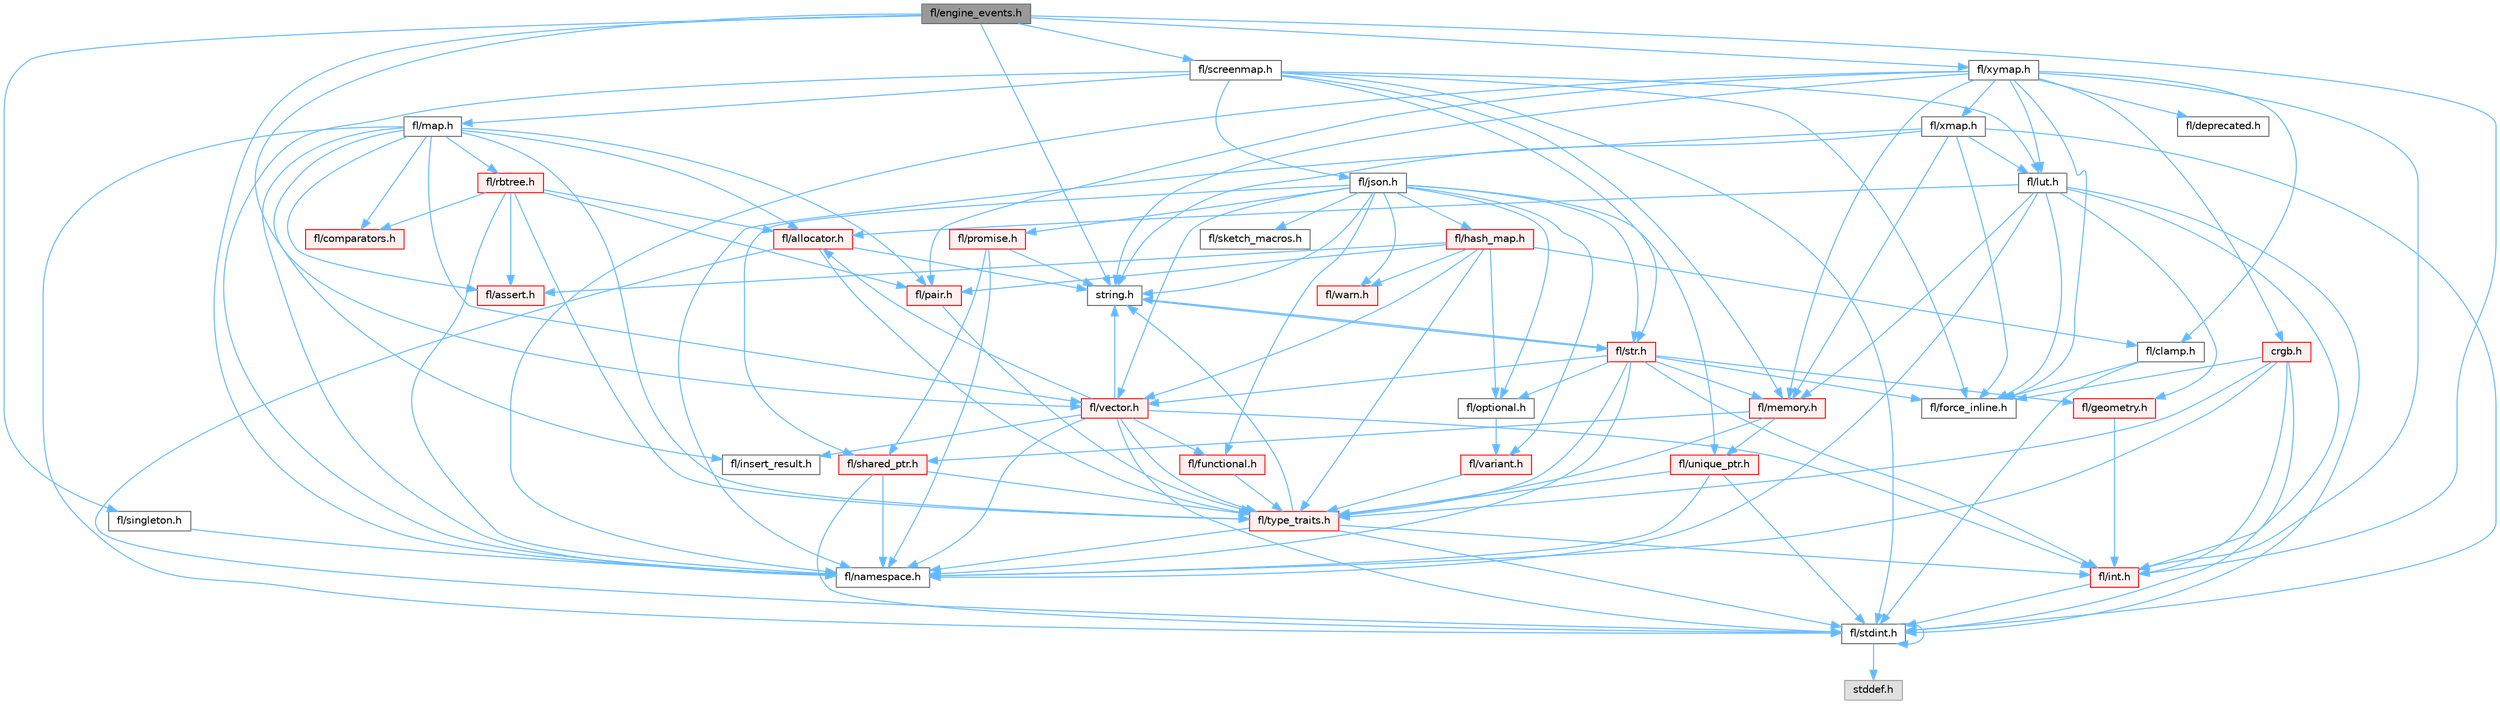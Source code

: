 digraph "fl/engine_events.h"
{
 // INTERACTIVE_SVG=YES
 // LATEX_PDF_SIZE
  bgcolor="transparent";
  edge [fontname=Helvetica,fontsize=10,labelfontname=Helvetica,labelfontsize=10];
  node [fontname=Helvetica,fontsize=10,shape=box,height=0.2,width=0.4];
  Node1 [id="Node000001",label="fl/engine_events.h",height=0.2,width=0.4,color="gray40", fillcolor="grey60", style="filled", fontcolor="black",tooltip=" "];
  Node1 -> Node2 [id="edge1_Node000001_Node000002",color="steelblue1",style="solid",tooltip=" "];
  Node2 [id="Node000002",label="fl/namespace.h",height=0.2,width=0.4,color="grey40", fillcolor="white", style="filled",URL="$df/d2a/namespace_8h.html",tooltip="Implements the FastLED namespace macros."];
  Node1 -> Node3 [id="edge2_Node000001_Node000003",color="steelblue1",style="solid",tooltip=" "];
  Node3 [id="Node000003",label="fl/screenmap.h",height=0.2,width=0.4,color="grey40", fillcolor="white", style="filled",URL="$d7/d97/screenmap_8h.html",tooltip=" "];
  Node3 -> Node4 [id="edge3_Node000003_Node000004",color="steelblue1",style="solid",tooltip=" "];
  Node4 [id="Node000004",label="fl/stdint.h",height=0.2,width=0.4,color="grey40", fillcolor="white", style="filled",URL="$df/dd8/stdint_8h.html",tooltip=" "];
  Node4 -> Node5 [id="edge4_Node000004_Node000005",color="steelblue1",style="solid",tooltip=" "];
  Node5 [id="Node000005",label="stddef.h",height=0.2,width=0.4,color="grey60", fillcolor="#E0E0E0", style="filled",tooltip=" "];
  Node4 -> Node4 [id="edge5_Node000004_Node000004",color="steelblue1",style="solid",tooltip=" "];
  Node3 -> Node6 [id="edge6_Node000003_Node000006",color="steelblue1",style="solid",tooltip=" "];
  Node6 [id="Node000006",label="fl/force_inline.h",height=0.2,width=0.4,color="grey40", fillcolor="white", style="filled",URL="$d4/d64/force__inline_8h.html",tooltip=" "];
  Node3 -> Node7 [id="edge7_Node000003_Node000007",color="steelblue1",style="solid",tooltip=" "];
  Node7 [id="Node000007",label="fl/lut.h",height=0.2,width=0.4,color="grey40", fillcolor="white", style="filled",URL="$db/d54/lut_8h.html",tooltip=" "];
  Node7 -> Node8 [id="edge8_Node000007_Node000008",color="steelblue1",style="solid",tooltip=" "];
  Node8 [id="Node000008",label="fl/allocator.h",height=0.2,width=0.4,color="red", fillcolor="#FFF0F0", style="filled",URL="$da/da9/allocator_8h.html",tooltip=" "];
  Node8 -> Node10 [id="edge9_Node000008_Node000010",color="steelblue1",style="solid",tooltip=" "];
  Node10 [id="Node000010",label="string.h",height=0.2,width=0.4,color="grey40", fillcolor="white", style="filled",URL="$da/d66/string_8h.html",tooltip=" "];
  Node10 -> Node11 [id="edge10_Node000010_Node000011",color="steelblue1",style="solid",tooltip=" "];
  Node11 [id="Node000011",label="fl/str.h",height=0.2,width=0.4,color="red", fillcolor="#FFF0F0", style="filled",URL="$d1/d93/str_8h.html",tooltip=" "];
  Node11 -> Node12 [id="edge11_Node000011_Node000012",color="steelblue1",style="solid",tooltip=" "];
  Node12 [id="Node000012",label="fl/int.h",height=0.2,width=0.4,color="red", fillcolor="#FFF0F0", style="filled",URL="$d3/d7e/int_8h.html",tooltip=" "];
  Node12 -> Node4 [id="edge12_Node000012_Node000004",color="steelblue1",style="solid",tooltip=" "];
  Node11 -> Node10 [id="edge13_Node000011_Node000010",color="steelblue1",style="solid",tooltip=" "];
  Node11 -> Node14 [id="edge14_Node000011_Node000014",color="steelblue1",style="solid",tooltip=" "];
  Node14 [id="Node000014",label="fl/geometry.h",height=0.2,width=0.4,color="red", fillcolor="#FFF0F0", style="filled",URL="$d4/d67/geometry_8h.html",tooltip=" "];
  Node14 -> Node12 [id="edge15_Node000014_Node000012",color="steelblue1",style="solid",tooltip=" "];
  Node11 -> Node2 [id="edge16_Node000011_Node000002",color="steelblue1",style="solid",tooltip=" "];
  Node11 -> Node22 [id="edge17_Node000011_Node000022",color="steelblue1",style="solid",tooltip=" "];
  Node22 [id="Node000022",label="fl/memory.h",height=0.2,width=0.4,color="red", fillcolor="#FFF0F0", style="filled",URL="$dc/d18/memory_8h.html",tooltip=" "];
  Node22 -> Node36 [id="edge18_Node000022_Node000036",color="steelblue1",style="solid",tooltip=" "];
  Node36 [id="Node000036",label="fl/shared_ptr.h",height=0.2,width=0.4,color="red", fillcolor="#FFF0F0", style="filled",URL="$df/d6a/shared__ptr_8h.html",tooltip=" "];
  Node36 -> Node2 [id="edge19_Node000036_Node000002",color="steelblue1",style="solid",tooltip=" "];
  Node36 -> Node20 [id="edge20_Node000036_Node000020",color="steelblue1",style="solid",tooltip=" "];
  Node20 [id="Node000020",label="fl/type_traits.h",height=0.2,width=0.4,color="red", fillcolor="#FFF0F0", style="filled",URL="$df/d63/type__traits_8h.html",tooltip=" "];
  Node20 -> Node10 [id="edge21_Node000020_Node000010",color="steelblue1",style="solid",tooltip=" "];
  Node20 -> Node4 [id="edge22_Node000020_Node000004",color="steelblue1",style="solid",tooltip=" "];
  Node20 -> Node2 [id="edge23_Node000020_Node000002",color="steelblue1",style="solid",tooltip=" "];
  Node20 -> Node12 [id="edge24_Node000020_Node000012",color="steelblue1",style="solid",tooltip=" "];
  Node36 -> Node4 [id="edge25_Node000036_Node000004",color="steelblue1",style="solid",tooltip=" "];
  Node22 -> Node25 [id="edge26_Node000022_Node000025",color="steelblue1",style="solid",tooltip=" "];
  Node25 [id="Node000025",label="fl/unique_ptr.h",height=0.2,width=0.4,color="red", fillcolor="#FFF0F0", style="filled",URL="$da/d4b/unique__ptr_8h.html",tooltip=" "];
  Node25 -> Node2 [id="edge27_Node000025_Node000002",color="steelblue1",style="solid",tooltip=" "];
  Node25 -> Node20 [id="edge28_Node000025_Node000020",color="steelblue1",style="solid",tooltip=" "];
  Node25 -> Node4 [id="edge29_Node000025_Node000004",color="steelblue1",style="solid",tooltip=" "];
  Node22 -> Node20 [id="edge30_Node000022_Node000020",color="steelblue1",style="solid",tooltip=" "];
  Node11 -> Node41 [id="edge31_Node000011_Node000041",color="steelblue1",style="solid",tooltip=" "];
  Node41 [id="Node000041",label="fl/optional.h",height=0.2,width=0.4,color="grey40", fillcolor="white", style="filled",URL="$dc/d62/optional_8h.html",tooltip=" "];
  Node41 -> Node42 [id="edge32_Node000041_Node000042",color="steelblue1",style="solid",tooltip=" "];
  Node42 [id="Node000042",label="fl/variant.h",height=0.2,width=0.4,color="red", fillcolor="#FFF0F0", style="filled",URL="$d6/d10/variant_8h.html",tooltip=" "];
  Node42 -> Node20 [id="edge33_Node000042_Node000020",color="steelblue1",style="solid",tooltip=" "];
  Node11 -> Node20 [id="edge34_Node000011_Node000020",color="steelblue1",style="solid",tooltip=" "];
  Node11 -> Node43 [id="edge35_Node000011_Node000043",color="steelblue1",style="solid",tooltip=" "];
  Node43 [id="Node000043",label="fl/vector.h",height=0.2,width=0.4,color="red", fillcolor="#FFF0F0", style="filled",URL="$d6/d68/vector_8h.html",tooltip=" "];
  Node43 -> Node4 [id="edge36_Node000043_Node000004",color="steelblue1",style="solid",tooltip=" "];
  Node43 -> Node12 [id="edge37_Node000043_Node000012",color="steelblue1",style="solid",tooltip=" "];
  Node43 -> Node10 [id="edge38_Node000043_Node000010",color="steelblue1",style="solid",tooltip=" "];
  Node43 -> Node44 [id="edge39_Node000043_Node000044",color="steelblue1",style="solid",tooltip=" "];
  Node44 [id="Node000044",label="fl/functional.h",height=0.2,width=0.4,color="red", fillcolor="#FFF0F0", style="filled",URL="$d8/dea/functional_8h.html",tooltip=" "];
  Node44 -> Node20 [id="edge40_Node000044_Node000020",color="steelblue1",style="solid",tooltip=" "];
  Node43 -> Node45 [id="edge41_Node000043_Node000045",color="steelblue1",style="solid",tooltip=" "];
  Node45 [id="Node000045",label="fl/insert_result.h",height=0.2,width=0.4,color="grey40", fillcolor="white", style="filled",URL="$d1/d22/insert__result_8h.html",tooltip=" "];
  Node43 -> Node2 [id="edge42_Node000043_Node000002",color="steelblue1",style="solid",tooltip=" "];
  Node43 -> Node8 [id="edge43_Node000043_Node000008",color="steelblue1",style="solid",tooltip=" "];
  Node43 -> Node20 [id="edge44_Node000043_Node000020",color="steelblue1",style="solid",tooltip=" "];
  Node11 -> Node6 [id="edge45_Node000011_Node000006",color="steelblue1",style="solid",tooltip=" "];
  Node8 -> Node20 [id="edge46_Node000008_Node000020",color="steelblue1",style="solid",tooltip=" "];
  Node8 -> Node4 [id="edge47_Node000008_Node000004",color="steelblue1",style="solid",tooltip=" "];
  Node7 -> Node6 [id="edge48_Node000007_Node000006",color="steelblue1",style="solid",tooltip=" "];
  Node7 -> Node22 [id="edge49_Node000007_Node000022",color="steelblue1",style="solid",tooltip=" "];
  Node7 -> Node4 [id="edge50_Node000007_Node000004",color="steelblue1",style="solid",tooltip=" "];
  Node7 -> Node12 [id="edge51_Node000007_Node000012",color="steelblue1",style="solid",tooltip=" "];
  Node7 -> Node14 [id="edge52_Node000007_Node000014",color="steelblue1",style="solid",tooltip=" "];
  Node7 -> Node2 [id="edge53_Node000007_Node000002",color="steelblue1",style="solid",tooltip=" "];
  Node3 -> Node22 [id="edge54_Node000003_Node000022",color="steelblue1",style="solid",tooltip=" "];
  Node3 -> Node52 [id="edge55_Node000003_Node000052",color="steelblue1",style="solid",tooltip=" "];
  Node52 [id="Node000052",label="fl/map.h",height=0.2,width=0.4,color="grey40", fillcolor="white", style="filled",URL="$dc/db7/map_8h.html",tooltip=" "];
  Node52 -> Node4 [id="edge56_Node000052_Node000004",color="steelblue1",style="solid",tooltip=" "];
  Node52 -> Node53 [id="edge57_Node000052_Node000053",color="steelblue1",style="solid",tooltip=" "];
  Node53 [id="Node000053",label="fl/assert.h",height=0.2,width=0.4,color="red", fillcolor="#FFF0F0", style="filled",URL="$dc/da7/assert_8h.html",tooltip=" "];
  Node52 -> Node55 [id="edge58_Node000052_Node000055",color="steelblue1",style="solid",tooltip=" "];
  Node55 [id="Node000055",label="fl/comparators.h",height=0.2,width=0.4,color="red", fillcolor="#FFF0F0", style="filled",URL="$dc/d7e/comparators_8h.html",tooltip=" "];
  Node52 -> Node45 [id="edge59_Node000052_Node000045",color="steelblue1",style="solid",tooltip=" "];
  Node52 -> Node2 [id="edge60_Node000052_Node000002",color="steelblue1",style="solid",tooltip=" "];
  Node52 -> Node56 [id="edge61_Node000052_Node000056",color="steelblue1",style="solid",tooltip=" "];
  Node56 [id="Node000056",label="fl/pair.h",height=0.2,width=0.4,color="red", fillcolor="#FFF0F0", style="filled",URL="$d3/d41/pair_8h.html",tooltip=" "];
  Node56 -> Node20 [id="edge62_Node000056_Node000020",color="steelblue1",style="solid",tooltip=" "];
  Node52 -> Node20 [id="edge63_Node000052_Node000020",color="steelblue1",style="solid",tooltip=" "];
  Node52 -> Node43 [id="edge64_Node000052_Node000043",color="steelblue1",style="solid",tooltip=" "];
  Node52 -> Node57 [id="edge65_Node000052_Node000057",color="steelblue1",style="solid",tooltip=" "];
  Node57 [id="Node000057",label="fl/rbtree.h",height=0.2,width=0.4,color="red", fillcolor="#FFF0F0", style="filled",URL="$d5/ddf/rbtree_8h.html",tooltip=" "];
  Node57 -> Node53 [id="edge66_Node000057_Node000053",color="steelblue1",style="solid",tooltip=" "];
  Node57 -> Node55 [id="edge67_Node000057_Node000055",color="steelblue1",style="solid",tooltip=" "];
  Node57 -> Node2 [id="edge68_Node000057_Node000002",color="steelblue1",style="solid",tooltip=" "];
  Node57 -> Node56 [id="edge69_Node000057_Node000056",color="steelblue1",style="solid",tooltip=" "];
  Node57 -> Node20 [id="edge70_Node000057_Node000020",color="steelblue1",style="solid",tooltip=" "];
  Node57 -> Node8 [id="edge71_Node000057_Node000008",color="steelblue1",style="solid",tooltip=" "];
  Node52 -> Node8 [id="edge72_Node000052_Node000008",color="steelblue1",style="solid",tooltip=" "];
  Node3 -> Node2 [id="edge73_Node000003_Node000002",color="steelblue1",style="solid",tooltip=" "];
  Node3 -> Node11 [id="edge74_Node000003_Node000011",color="steelblue1",style="solid",tooltip=" "];
  Node3 -> Node62 [id="edge75_Node000003_Node000062",color="steelblue1",style="solid",tooltip=" "];
  Node62 [id="Node000062",label="fl/json.h",height=0.2,width=0.4,color="grey40", fillcolor="white", style="filled",URL="$d7/d91/fl_2json_8h.html",tooltip="FastLED's Elegant JSON Library: fl::Json"];
  Node62 -> Node10 [id="edge76_Node000062_Node000010",color="steelblue1",style="solid",tooltip=" "];
  Node62 -> Node43 [id="edge77_Node000062_Node000043",color="steelblue1",style="solid",tooltip=" "];
  Node62 -> Node63 [id="edge78_Node000062_Node000063",color="steelblue1",style="solid",tooltip=" "];
  Node63 [id="Node000063",label="fl/hash_map.h",height=0.2,width=0.4,color="red", fillcolor="#FFF0F0", style="filled",URL="$d6/d13/hash__map_8h.html",tooltip=" "];
  Node63 -> Node53 [id="edge79_Node000063_Node000053",color="steelblue1",style="solid",tooltip=" "];
  Node63 -> Node16 [id="edge80_Node000063_Node000016",color="steelblue1",style="solid",tooltip=" "];
  Node16 [id="Node000016",label="fl/clamp.h",height=0.2,width=0.4,color="grey40", fillcolor="white", style="filled",URL="$d6/dd3/clamp_8h.html",tooltip=" "];
  Node16 -> Node4 [id="edge81_Node000016_Node000004",color="steelblue1",style="solid",tooltip=" "];
  Node16 -> Node6 [id="edge82_Node000016_Node000006",color="steelblue1",style="solid",tooltip=" "];
  Node63 -> Node41 [id="edge83_Node000063_Node000041",color="steelblue1",style="solid",tooltip=" "];
  Node63 -> Node56 [id="edge84_Node000063_Node000056",color="steelblue1",style="solid",tooltip=" "];
  Node63 -> Node20 [id="edge85_Node000063_Node000020",color="steelblue1",style="solid",tooltip=" "];
  Node63 -> Node43 [id="edge86_Node000063_Node000043",color="steelblue1",style="solid",tooltip=" "];
  Node63 -> Node65 [id="edge87_Node000063_Node000065",color="steelblue1",style="solid",tooltip=" "];
  Node65 [id="Node000065",label="fl/warn.h",height=0.2,width=0.4,color="red", fillcolor="#FFF0F0", style="filled",URL="$de/d77/warn_8h.html",tooltip=" "];
  Node62 -> Node42 [id="edge88_Node000062_Node000042",color="steelblue1",style="solid",tooltip=" "];
  Node62 -> Node41 [id="edge89_Node000062_Node000041",color="steelblue1",style="solid",tooltip=" "];
  Node62 -> Node25 [id="edge90_Node000062_Node000025",color="steelblue1",style="solid",tooltip=" "];
  Node62 -> Node36 [id="edge91_Node000062_Node000036",color="steelblue1",style="solid",tooltip=" "];
  Node62 -> Node44 [id="edge92_Node000062_Node000044",color="steelblue1",style="solid",tooltip=" "];
  Node62 -> Node11 [id="edge93_Node000062_Node000011",color="steelblue1",style="solid",tooltip=" "];
  Node62 -> Node77 [id="edge94_Node000062_Node000077",color="steelblue1",style="solid",tooltip=" "];
  Node77 [id="Node000077",label="fl/promise.h",height=0.2,width=0.4,color="red", fillcolor="#FFF0F0", style="filled",URL="$d6/d17/promise_8h.html",tooltip="Promise-based fluent API for FastLED - standalone async primitives."];
  Node77 -> Node2 [id="edge95_Node000077_Node000002",color="steelblue1",style="solid",tooltip=" "];
  Node77 -> Node10 [id="edge96_Node000077_Node000010",color="steelblue1",style="solid",tooltip=" "];
  Node77 -> Node36 [id="edge97_Node000077_Node000036",color="steelblue1",style="solid",tooltip=" "];
  Node62 -> Node65 [id="edge98_Node000062_Node000065",color="steelblue1",style="solid",tooltip=" "];
  Node62 -> Node76 [id="edge99_Node000062_Node000076",color="steelblue1",style="solid",tooltip=" "];
  Node76 [id="Node000076",label="fl/sketch_macros.h",height=0.2,width=0.4,color="grey40", fillcolor="white", style="filled",URL="$d1/dbc/sketch__macros_8h.html",tooltip=" "];
  Node1 -> Node79 [id="edge100_Node000001_Node000079",color="steelblue1",style="solid",tooltip=" "];
  Node79 [id="Node000079",label="fl/singleton.h",height=0.2,width=0.4,color="grey40", fillcolor="white", style="filled",URL="$d4/d0b/singleton_8h.html",tooltip=" "];
  Node79 -> Node2 [id="edge101_Node000079_Node000002",color="steelblue1",style="solid",tooltip=" "];
  Node1 -> Node43 [id="edge102_Node000001_Node000043",color="steelblue1",style="solid",tooltip=" "];
  Node1 -> Node80 [id="edge103_Node000001_Node000080",color="steelblue1",style="solid",tooltip=" "];
  Node80 [id="Node000080",label="fl/xymap.h",height=0.2,width=0.4,color="grey40", fillcolor="white", style="filled",URL="$da/d61/xymap_8h.html",tooltip=" "];
  Node80 -> Node12 [id="edge104_Node000080_Node000012",color="steelblue1",style="solid",tooltip=" "];
  Node80 -> Node2 [id="edge105_Node000080_Node000002",color="steelblue1",style="solid",tooltip=" "];
  Node80 -> Node6 [id="edge106_Node000080_Node000006",color="steelblue1",style="solid",tooltip=" "];
  Node80 -> Node56 [id="edge107_Node000080_Node000056",color="steelblue1",style="solid",tooltip=" "];
  Node80 -> Node10 [id="edge108_Node000080_Node000010",color="steelblue1",style="solid",tooltip=" "];
  Node80 -> Node68 [id="edge109_Node000080_Node000068",color="steelblue1",style="solid",tooltip=" "];
  Node68 [id="Node000068",label="crgb.h",height=0.2,width=0.4,color="red", fillcolor="#FFF0F0", style="filled",URL="$db/dd1/crgb_8h.html",tooltip="Defines the red, green, and blue (RGB) pixel struct."];
  Node68 -> Node4 [id="edge110_Node000068_Node000004",color="steelblue1",style="solid",tooltip=" "];
  Node68 -> Node12 [id="edge111_Node000068_Node000012",color="steelblue1",style="solid",tooltip=" "];
  Node68 -> Node2 [id="edge112_Node000068_Node000002",color="steelblue1",style="solid",tooltip=" "];
  Node68 -> Node6 [id="edge113_Node000068_Node000006",color="steelblue1",style="solid",tooltip=" "];
  Node68 -> Node20 [id="edge114_Node000068_Node000020",color="steelblue1",style="solid",tooltip=" "];
  Node80 -> Node16 [id="edge115_Node000080_Node000016",color="steelblue1",style="solid",tooltip=" "];
  Node80 -> Node7 [id="edge116_Node000080_Node000007",color="steelblue1",style="solid",tooltip=" "];
  Node80 -> Node22 [id="edge117_Node000080_Node000022",color="steelblue1",style="solid",tooltip=" "];
  Node80 -> Node32 [id="edge118_Node000080_Node000032",color="steelblue1",style="solid",tooltip=" "];
  Node32 [id="Node000032",label="fl/deprecated.h",height=0.2,width=0.4,color="grey40", fillcolor="white", style="filled",URL="$d4/dce/deprecated_8h.html",tooltip=" "];
  Node80 -> Node81 [id="edge119_Node000080_Node000081",color="steelblue1",style="solid",tooltip=" "];
  Node81 [id="Node000081",label="fl/xmap.h",height=0.2,width=0.4,color="grey40", fillcolor="white", style="filled",URL="$dd/dcc/xmap_8h.html",tooltip=" "];
  Node81 -> Node4 [id="edge120_Node000081_Node000004",color="steelblue1",style="solid",tooltip=" "];
  Node81 -> Node10 [id="edge121_Node000081_Node000010",color="steelblue1",style="solid",tooltip=" "];
  Node81 -> Node6 [id="edge122_Node000081_Node000006",color="steelblue1",style="solid",tooltip=" "];
  Node81 -> Node7 [id="edge123_Node000081_Node000007",color="steelblue1",style="solid",tooltip=" "];
  Node81 -> Node22 [id="edge124_Node000081_Node000022",color="steelblue1",style="solid",tooltip=" "];
  Node81 -> Node2 [id="edge125_Node000081_Node000002",color="steelblue1",style="solid",tooltip=" "];
  Node1 -> Node10 [id="edge126_Node000001_Node000010",color="steelblue1",style="solid",tooltip=" "];
  Node1 -> Node12 [id="edge127_Node000001_Node000012",color="steelblue1",style="solid",tooltip=" "];
}
